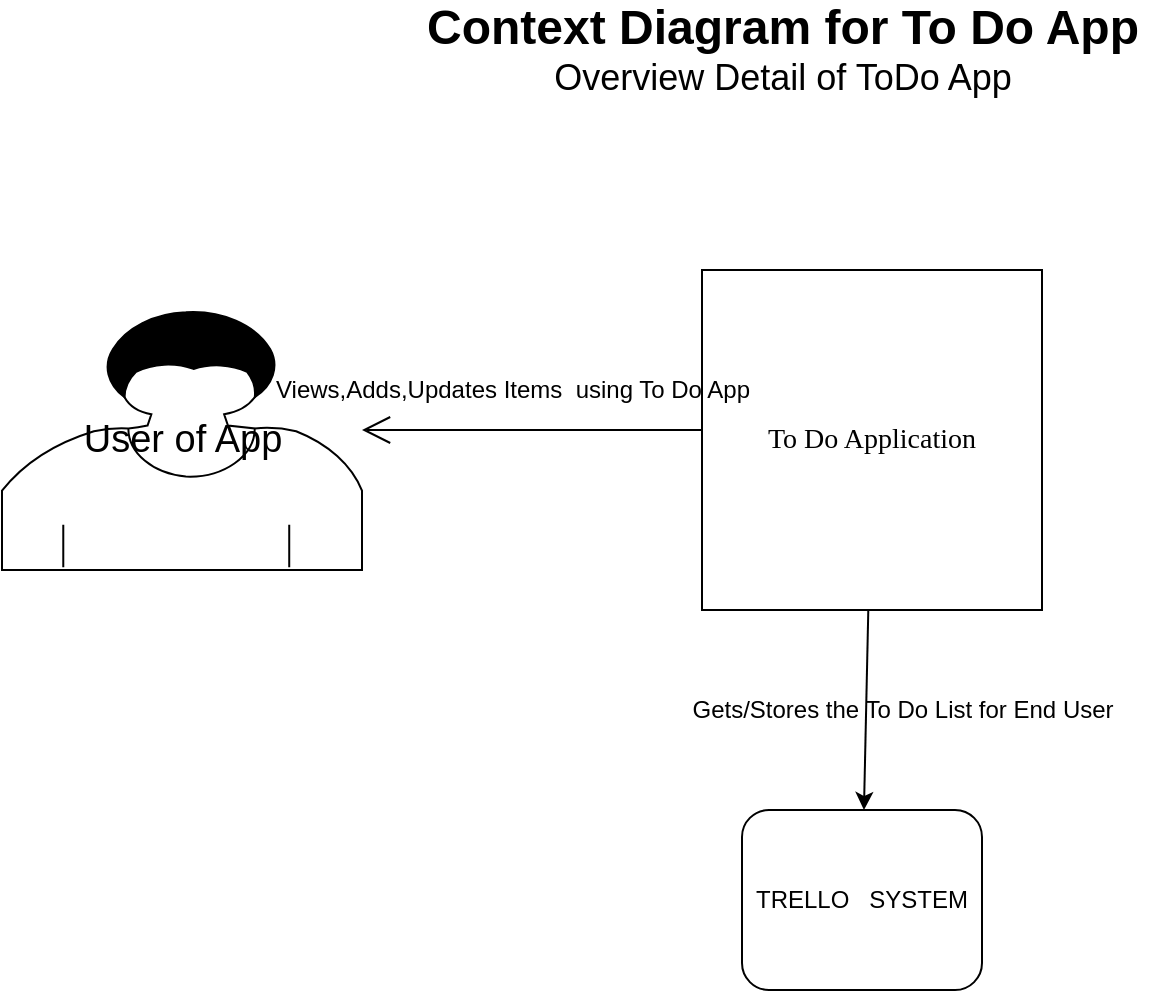 <mxfile version="14.6.9" type="device" pages="3"><diagram id="SXr0sZJbwDD4SxisH287" name="Page-1"><mxGraphModel dx="830" dy="550" grid="1" gridSize="10" guides="1" tooltips="1" connect="1" arrows="1" fold="1" page="1" pageScale="1" pageWidth="827" pageHeight="1169" math="0" shadow="0"><root><mxCell id="0"/><mxCell id="1" parent="0"/><mxCell id="cOsCIp3T4UcvuhPNDdfT-1" value="&lt;font face=&quot;Comic Sans MS&quot;&gt;&lt;span style=&quot;font-size: 14px&quot;&gt;To Do Application&lt;/span&gt;&lt;/font&gt;" style="whiteSpace=wrap;html=1;aspect=fixed;" parent="1" vertex="1"><mxGeometry x="370" y="220" width="170" height="170" as="geometry"/></mxCell><mxCell id="cOsCIp3T4UcvuhPNDdfT-39" value="" style="endArrow=open;endFill=1;endSize=12;html=1;entryX=1;entryY=0.5;entryDx=0;entryDy=0;" parent="1" edge="1"><mxGeometry width="160" relative="1" as="geometry"><mxPoint x="370" y="300" as="sourcePoint"/><mxPoint x="200" y="300" as="targetPoint"/></mxGeometry></mxCell><mxCell id="cOsCIp3T4UcvuhPNDdfT-75" value="&lt;font style=&quot;font-size: 19px&quot;&gt;User of App&lt;/font&gt;" style="shape=mxgraph.bpmn.user_task;html=1;outlineConnect=0;fontSize=9;" parent="1" vertex="1"><mxGeometry x="20" y="240" width="180" height="130" as="geometry"/></mxCell><mxCell id="cOsCIp3T4UcvuhPNDdfT-78" value="&lt;font style=&quot;font-size: 12px&quot;&gt;Views,Adds,Updates Items &amp;nbsp;using To Do App&lt;/font&gt;" style="text;html=1;resizable=0;autosize=1;align=center;verticalAlign=middle;points=[];fillColor=none;strokeColor=none;rounded=0;fontSize=9;" parent="1" vertex="1"><mxGeometry x="150" y="270" width="250" height="20" as="geometry"/></mxCell><mxCell id="Lfk86cbLaUfTm1RfWFHG-1" value="&lt;font&gt;&lt;font size=&quot;5&quot;&gt;Context Diagram for To Do App&lt;/font&gt;&lt;br&gt;&lt;span style=&quot;font-weight: normal&quot;&gt;&lt;font style=&quot;font-size: 18px&quot;&gt;Overview Detail of ToDo App&lt;/font&gt;&lt;/span&gt;&lt;br&gt;&lt;/font&gt;" style="text;html=1;resizable=0;autosize=1;align=center;verticalAlign=middle;points=[];fillColor=none;strokeColor=none;rounded=0;fontStyle=1" parent="1" vertex="1"><mxGeometry x="225" y="90" width="370" height="40" as="geometry"/></mxCell><mxCell id="jzSE8uw4onhWZsfjIMZ5-1" value="" style="endArrow=classic;html=1;" parent="1" source="cOsCIp3T4UcvuhPNDdfT-1" target="jzSE8uw4onhWZsfjIMZ5-2" edge="1"><mxGeometry width="50" height="50" relative="1" as="geometry"><mxPoint x="380" y="370" as="sourcePoint"/><mxPoint x="450" y="520" as="targetPoint"/></mxGeometry></mxCell><mxCell id="jzSE8uw4onhWZsfjIMZ5-2" value="TRELLO &amp;nbsp; SYSTEM" style="rounded=1;whiteSpace=wrap;html=1;" parent="1" vertex="1"><mxGeometry x="390" y="490" width="120" height="90" as="geometry"/></mxCell><mxCell id="jzSE8uw4onhWZsfjIMZ5-3" value="Gets/Stores the To Do List for End User" style="text;html=1;resizable=0;autosize=1;align=center;verticalAlign=middle;points=[];fillColor=none;strokeColor=none;rounded=0;" parent="1" vertex="1"><mxGeometry x="355" y="430" width="230" height="20" as="geometry"/></mxCell></root></mxGraphModel></diagram><diagram id="GCy0x3B9Xa1ofy3r9Do3" name="Page-2"><mxGraphModel dx="830" dy="550" grid="1" gridSize="10" guides="1" tooltips="1" connect="1" arrows="1" fold="1" page="1" pageScale="1" pageWidth="827" pageHeight="1169" math="0" shadow="0"><root><mxCell id="jUwn08GeIhDRyGhDh8Ju-0"/><mxCell id="jUwn08GeIhDRyGhDh8Ju-1" parent="jUwn08GeIhDRyGhDh8Ju-0"/><mxCell id="wg3ogUyL8y0V4OeI3eq4-0" value="&lt;font style=&quot;font-size: 15px&quot;&gt;App User&lt;/font&gt;" style="shape=mxgraph.bpmn.user_task;html=1;outlineConnect=0;fontSize=9;" parent="jUwn08GeIhDRyGhDh8Ju-1" vertex="1"><mxGeometry x="50" y="440" width="130" height="80" as="geometry"/></mxCell><mxCell id="wg3ogUyL8y0V4OeI3eq4-3" value="TRELLO Holding the Lists for App User" style="rounded=1;whiteSpace=wrap;html=1;fontSize=9;" parent="jUwn08GeIhDRyGhDh8Ju-1" vertex="1"><mxGeometry x="510" y="630" width="120" height="60" as="geometry"/></mxCell><mxCell id="LIRMlwYTQANjp5jarcUo-0" value="User Views/Adds/Update of Items" style="text;html=1;resizable=0;autosize=1;align=center;verticalAlign=middle;points=[];fillColor=none;strokeColor=none;rounded=0;fontSize=9;" parent="jUwn08GeIhDRyGhDh8Ju-1" vertex="1"><mxGeometry x="120" y="540" width="150" height="20" as="geometry"/></mxCell><mxCell id="LIRMlwYTQANjp5jarcUo-4" value="" style="endArrow=classic;startArrow=classic;html=1;entryX=0;entryY=0.5;entryDx=0;entryDy=0;" parent="jUwn08GeIhDRyGhDh8Ju-1" target="wg3ogUyL8y0V4OeI3eq4-3" edge="1"><mxGeometry width="50" height="50" relative="1" as="geometry"><mxPoint x="393" y="660" as="sourcePoint"/><mxPoint x="465" y="645" as="targetPoint"/></mxGeometry></mxCell><mxCell id="LmyJhB2yWITfI514AWdq-4" value="" style="rounded=1;whiteSpace=wrap;html=1;" parent="jUwn08GeIhDRyGhDh8Ju-1" vertex="1"><mxGeometry x="30" y="610" width="360" height="180" as="geometry"/></mxCell><mxCell id="LmyJhB2yWITfI514AWdq-8" value="GUNICORN&amp;nbsp;&lt;br&gt;&lt;font style=&quot;font-size: 10px&quot;&gt;Container on Docker&lt;br&gt;Displays the content to Web User&lt;/font&gt;" style="rounded=1;whiteSpace=wrap;html=1;" parent="jUwn08GeIhDRyGhDh8Ju-1" vertex="1"><mxGeometry x="60" y="630" width="120" height="60" as="geometry"/></mxCell><mxCell id="LmyJhB2yWITfI514AWdq-9" value="To Do App&amp;nbsp;&lt;br&gt;Holds the Code" style="rounded=1;whiteSpace=wrap;html=1;" parent="jUwn08GeIhDRyGhDh8Ju-1" vertex="1"><mxGeometry x="250" y="630" width="120" height="60" as="geometry"/></mxCell><mxCell id="LmyJhB2yWITfI514AWdq-12" value="" style="endArrow=classic;html=1;entryX=0.233;entryY=-0.017;entryDx=0;entryDy=0;entryPerimeter=0;" parent="jUwn08GeIhDRyGhDh8Ju-1" source="wg3ogUyL8y0V4OeI3eq4-0" target="LmyJhB2yWITfI514AWdq-4" edge="1"><mxGeometry width="50" height="50" relative="1" as="geometry"><mxPoint x="70" y="570" as="sourcePoint"/><mxPoint x="120" y="520" as="targetPoint"/></mxGeometry></mxCell><mxCell id="LmyJhB2yWITfI514AWdq-13" value="" style="endArrow=classic;html=1;entryX=0;entryY=0.5;entryDx=0;entryDy=0;exitX=1;exitY=0.5;exitDx=0;exitDy=0;" parent="jUwn08GeIhDRyGhDh8Ju-1" source="LmyJhB2yWITfI514AWdq-8" target="LmyJhB2yWITfI514AWdq-9" edge="1"><mxGeometry width="50" height="50" relative="1" as="geometry"><mxPoint x="180" y="670" as="sourcePoint"/><mxPoint x="230" y="620" as="targetPoint"/></mxGeometry></mxCell><mxCell id="LmyJhB2yWITfI514AWdq-14" value="API Calls" style="text;html=1;strokeColor=none;fillColor=none;align=center;verticalAlign=middle;whiteSpace=wrap;rounded=0;" parent="jUwn08GeIhDRyGhDh8Ju-1" vertex="1"><mxGeometry x="400" y="630" width="100" height="20" as="geometry"/></mxCell><mxCell id="LmyJhB2yWITfI514AWdq-16" value="&lt;b&gt;&lt;font style=&quot;font-size: 18px&quot;&gt;Container Diagram for ToDo App&lt;/font&gt;&amp;nbsp;&lt;br&gt;Displays the details of ToDo App of user&lt;/b&gt;" style="text;html=1;resizable=0;autosize=1;align=center;verticalAlign=middle;points=[];fillColor=none;strokeColor=none;rounded=0;" parent="jUwn08GeIhDRyGhDh8Ju-1" vertex="1"><mxGeometry x="260" y="400" width="300" height="40" as="geometry"/></mxCell></root></mxGraphModel></diagram><diagram id="fMECrTScIYhF-l4gZjiV" name="Page-3"><mxGraphModel dx="830" dy="550" grid="1" gridSize="10" guides="1" tooltips="1" connect="1" arrows="1" fold="1" page="1" pageScale="1" pageWidth="827" pageHeight="1169" math="0" shadow="0"><root><mxCell id="Y0dnGmFMQdjhTU5Ciwi0-0"/><mxCell id="Y0dnGmFMQdjhTU5Ciwi0-1" parent="Y0dnGmFMQdjhTU5Ciwi0-0"/><mxCell id="6tirbHQygB1TRasAxeB7-0" value="" style="rounded=1;whiteSpace=wrap;html=1;" parent="Y0dnGmFMQdjhTU5Ciwi0-1" vertex="1"><mxGeometry x="140" y="250" width="450" height="170" as="geometry"/></mxCell><mxCell id="6tirbHQygB1TRasAxeB7-1" value="ToDo App&amp;nbsp;&lt;br&gt;Python Code" style="rounded=0;whiteSpace=wrap;html=1;" parent="Y0dnGmFMQdjhTU5Ciwi0-1" vertex="1"><mxGeometry x="180" y="290" width="120" height="60" as="geometry"/></mxCell><mxCell id="6tirbHQygB1TRasAxeB7-2" value="TRELLO Request" style="rounded=0;whiteSpace=wrap;html=1;" parent="Y0dnGmFMQdjhTU5Ciwi0-1" vertex="1"><mxGeometry x="400" y="290" width="120" height="60" as="geometry"/></mxCell><mxCell id="6tirbHQygB1TRasAxeB7-3" value="" style="endArrow=classic;startArrow=classic;html=1;entryX=0;entryY=0.633;entryDx=0;entryDy=0;entryPerimeter=0;" parent="Y0dnGmFMQdjhTU5Ciwi0-1" target="6tirbHQygB1TRasAxeB7-2" edge="1"><mxGeometry width="50" height="50" relative="1" as="geometry"><mxPoint x="300" y="330" as="sourcePoint"/><mxPoint x="350" y="280" as="targetPoint"/></mxGeometry></mxCell><mxCell id="6tirbHQygB1TRasAxeB7-4" value="API Calls" style="text;html=1;resizable=0;autosize=1;align=center;verticalAlign=middle;points=[];fillColor=none;strokeColor=none;rounded=0;" parent="Y0dnGmFMQdjhTU5Ciwi0-1" vertex="1"><mxGeometry x="320" y="300" width="60" height="20" as="geometry"/></mxCell><mxCell id="6tirbHQygB1TRasAxeB7-5" value="TRELLO System" style="rounded=1;whiteSpace=wrap;html=1;" parent="Y0dnGmFMQdjhTU5Ciwi0-1" vertex="1"><mxGeometry x="640" y="290" width="120" height="60" as="geometry"/></mxCell><mxCell id="6tirbHQygB1TRasAxeB7-7" value="" style="endArrow=classic;html=1;entryX=0;entryY=0.5;entryDx=0;entryDy=0;exitX=1;exitY=0.5;exitDx=0;exitDy=0;" parent="Y0dnGmFMQdjhTU5Ciwi0-1" source="6tirbHQygB1TRasAxeB7-2" target="6tirbHQygB1TRasAxeB7-5" edge="1"><mxGeometry width="50" height="50" relative="1" as="geometry"><mxPoint x="390" y="310" as="sourcePoint"/><mxPoint x="440" y="260" as="targetPoint"/></mxGeometry></mxCell><mxCell id="6tirbHQygB1TRasAxeB7-9" value="&lt;font style=&quot;font-size: 9px&quot;&gt;Retrieves,Adds,Updates Items to TRELLO&lt;/font&gt;" style="text;html=1;resizable=0;autosize=1;align=center;verticalAlign=middle;points=[];fillColor=none;strokeColor=none;rounded=0;" parent="Y0dnGmFMQdjhTU5Ciwi0-1" vertex="1"><mxGeometry x="510" y="325" width="180" height="20" as="geometry"/></mxCell><mxCell id="6tirbHQygB1TRasAxeB7-11" value="" style="edgeStyle=orthogonalEdgeStyle;rounded=0;orthogonalLoop=1;jettySize=auto;html=1;" parent="Y0dnGmFMQdjhTU5Ciwi0-1" source="6tirbHQygB1TRasAxeB7-10" target="6tirbHQygB1TRasAxeB7-0" edge="1"><mxGeometry relative="1" as="geometry"/></mxCell><mxCell id="6tirbHQygB1TRasAxeB7-10" value="&lt;b&gt;&lt;font style=&quot;font-size: 18px&quot;&gt;Component Diagram for ToDo App&lt;/font&gt;&amp;nbsp;&lt;br&gt;Low Level Details of ToDo App&amp;nbsp;&lt;/b&gt;" style="text;html=1;resizable=0;autosize=1;align=center;verticalAlign=middle;points=[];fillColor=none;strokeColor=none;rounded=0;" parent="Y0dnGmFMQdjhTU5Ciwi0-1" vertex="1"><mxGeometry x="145" y="110" width="310" height="40" as="geometry"/></mxCell></root></mxGraphModel></diagram></mxfile>